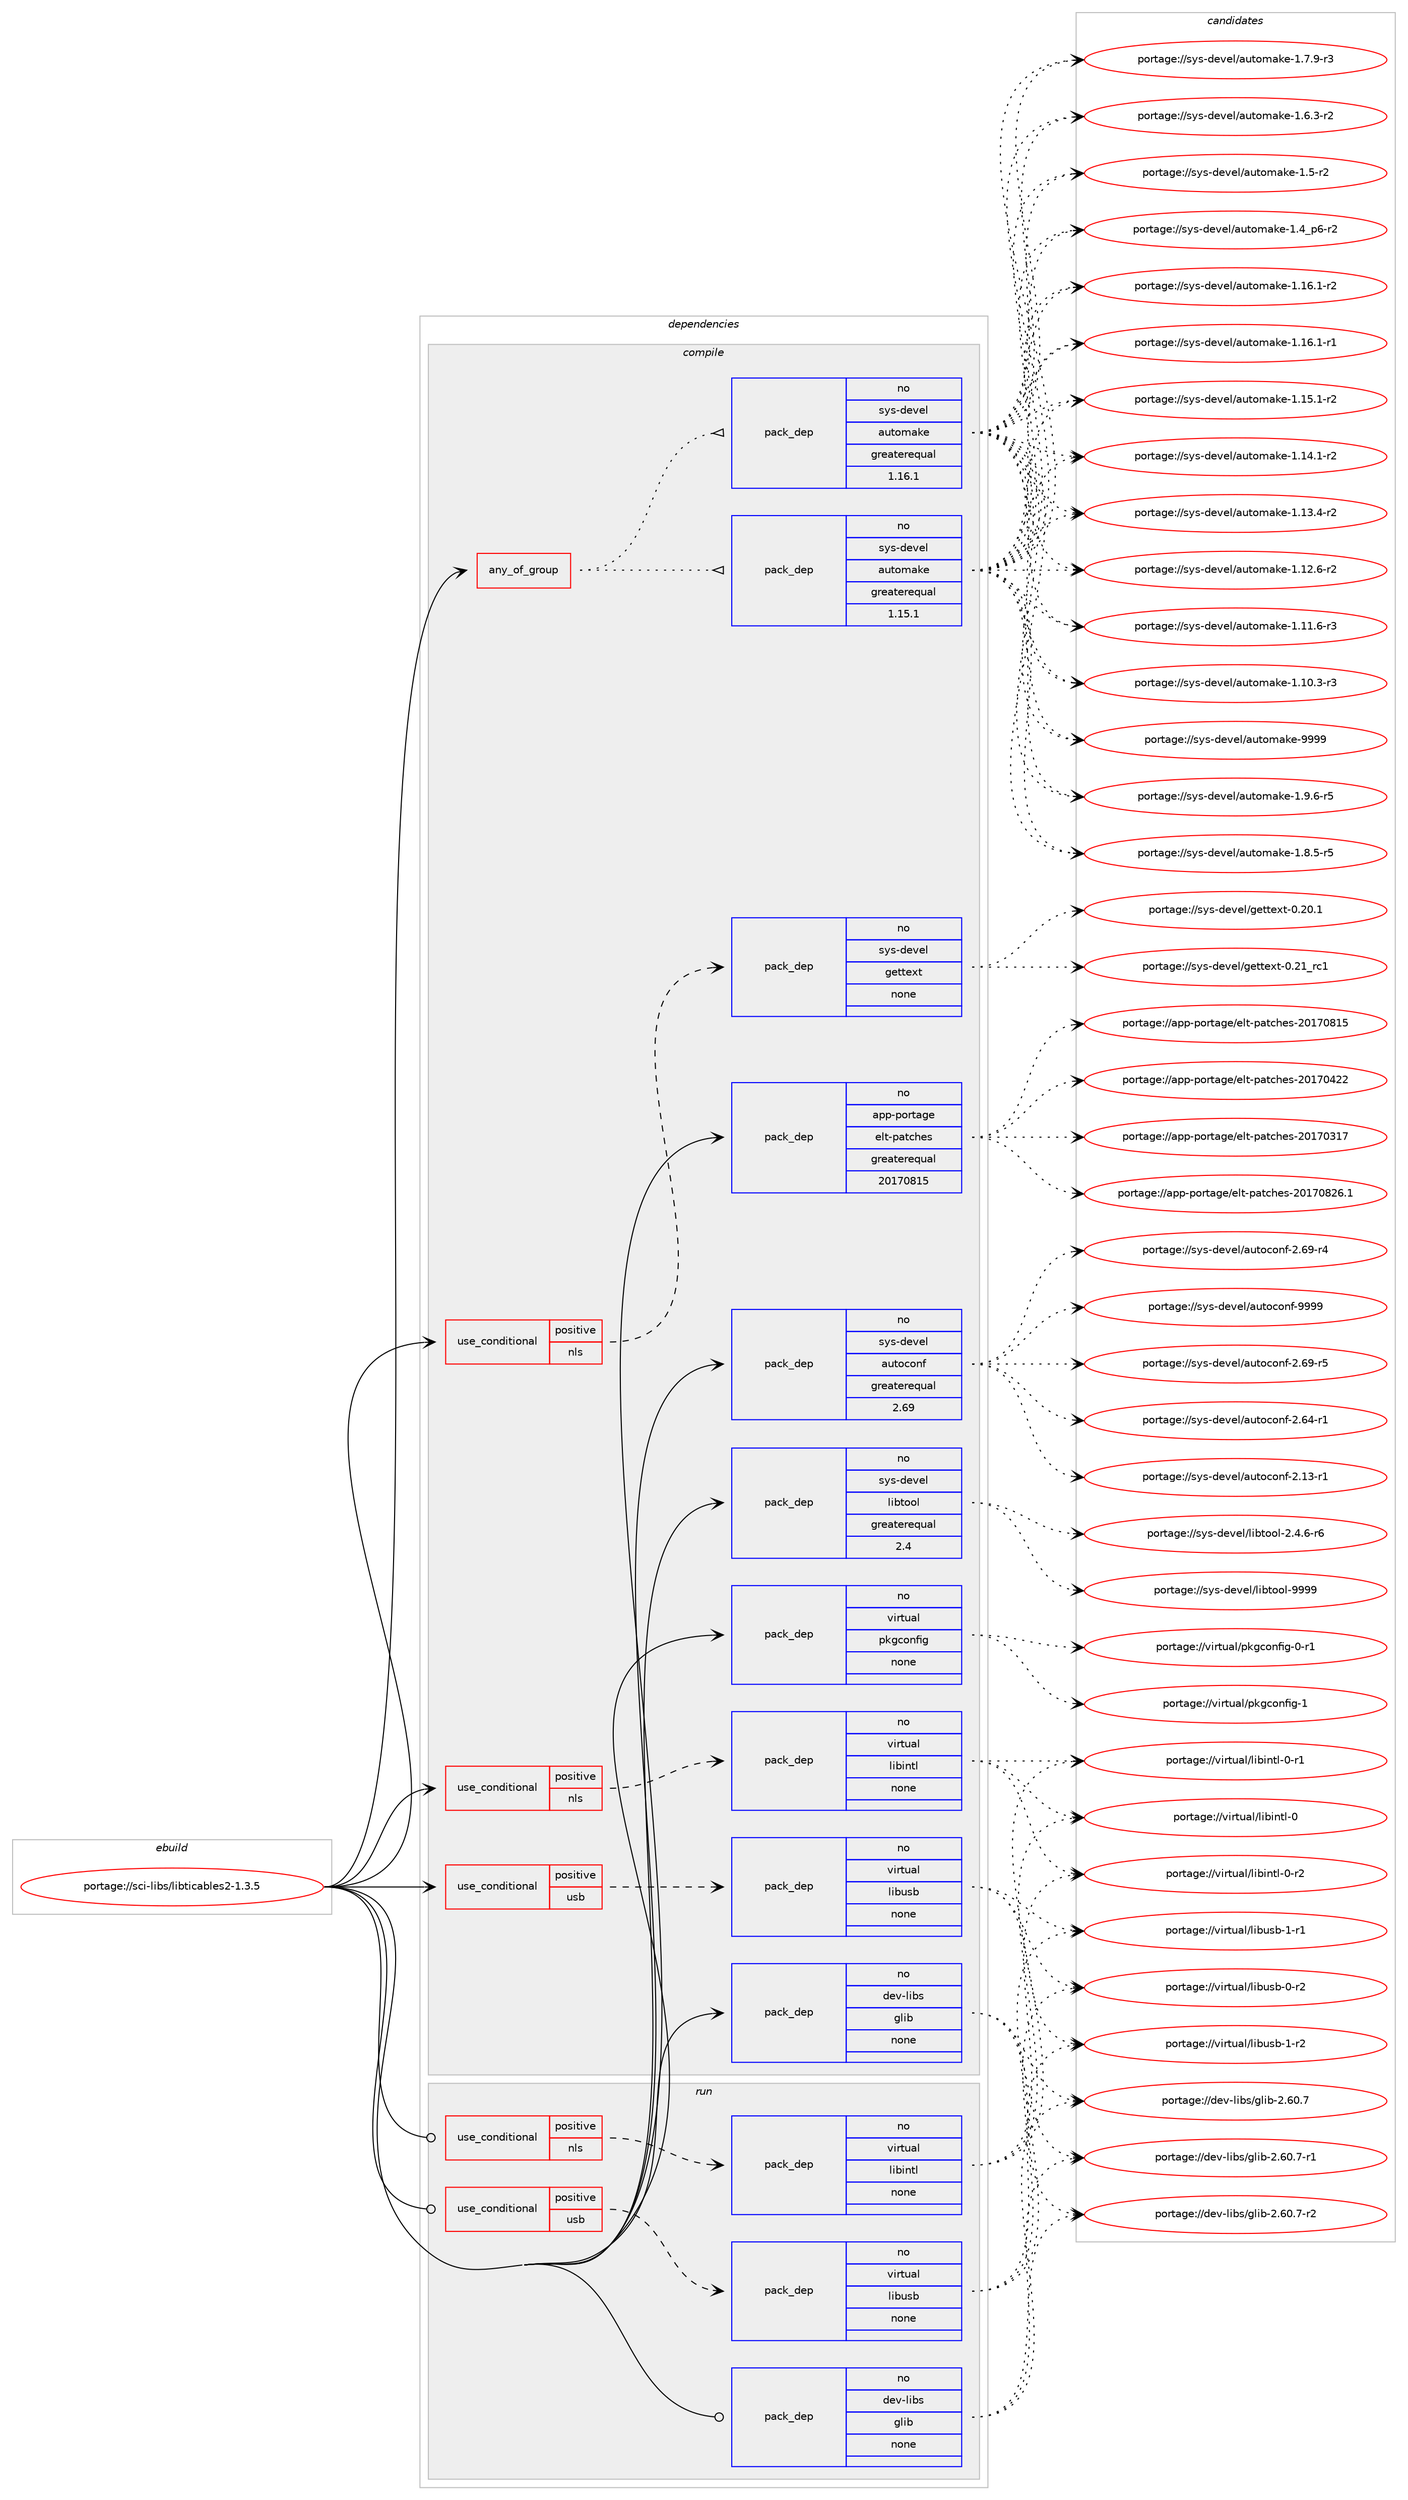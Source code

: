 digraph prolog {

# *************
# Graph options
# *************

newrank=true;
concentrate=true;
compound=true;
graph [rankdir=LR,fontname=Helvetica,fontsize=10,ranksep=1.5];#, ranksep=2.5, nodesep=0.2];
edge  [arrowhead=vee];
node  [fontname=Helvetica,fontsize=10];

# **********
# The ebuild
# **********

subgraph cluster_leftcol {
color=gray;
rank=same;
label=<<i>ebuild</i>>;
id [label="portage://sci-libs/libticables2-1.3.5", color=red, width=4, href="../sci-libs/libticables2-1.3.5.svg"];
}

# ****************
# The dependencies
# ****************

subgraph cluster_midcol {
color=gray;
label=<<i>dependencies</i>>;
subgraph cluster_compile {
fillcolor="#eeeeee";
style=filled;
label=<<i>compile</i>>;
subgraph any1150 {
dependency56383 [label=<<TABLE BORDER="0" CELLBORDER="1" CELLSPACING="0" CELLPADDING="4"><TR><TD CELLPADDING="10">any_of_group</TD></TR></TABLE>>, shape=none, color=red];subgraph pack43200 {
dependency56384 [label=<<TABLE BORDER="0" CELLBORDER="1" CELLSPACING="0" CELLPADDING="4" WIDTH="220"><TR><TD ROWSPAN="6" CELLPADDING="30">pack_dep</TD></TR><TR><TD WIDTH="110">no</TD></TR><TR><TD>sys-devel</TD></TR><TR><TD>automake</TD></TR><TR><TD>greaterequal</TD></TR><TR><TD>1.16.1</TD></TR></TABLE>>, shape=none, color=blue];
}
dependency56383:e -> dependency56384:w [weight=20,style="dotted",arrowhead="oinv"];
subgraph pack43201 {
dependency56385 [label=<<TABLE BORDER="0" CELLBORDER="1" CELLSPACING="0" CELLPADDING="4" WIDTH="220"><TR><TD ROWSPAN="6" CELLPADDING="30">pack_dep</TD></TR><TR><TD WIDTH="110">no</TD></TR><TR><TD>sys-devel</TD></TR><TR><TD>automake</TD></TR><TR><TD>greaterequal</TD></TR><TR><TD>1.15.1</TD></TR></TABLE>>, shape=none, color=blue];
}
dependency56383:e -> dependency56385:w [weight=20,style="dotted",arrowhead="oinv"];
}
id:e -> dependency56383:w [weight=20,style="solid",arrowhead="vee"];
subgraph cond11985 {
dependency56386 [label=<<TABLE BORDER="0" CELLBORDER="1" CELLSPACING="0" CELLPADDING="4"><TR><TD ROWSPAN="3" CELLPADDING="10">use_conditional</TD></TR><TR><TD>positive</TD></TR><TR><TD>nls</TD></TR></TABLE>>, shape=none, color=red];
subgraph pack43202 {
dependency56387 [label=<<TABLE BORDER="0" CELLBORDER="1" CELLSPACING="0" CELLPADDING="4" WIDTH="220"><TR><TD ROWSPAN="6" CELLPADDING="30">pack_dep</TD></TR><TR><TD WIDTH="110">no</TD></TR><TR><TD>sys-devel</TD></TR><TR><TD>gettext</TD></TR><TR><TD>none</TD></TR><TR><TD></TD></TR></TABLE>>, shape=none, color=blue];
}
dependency56386:e -> dependency56387:w [weight=20,style="dashed",arrowhead="vee"];
}
id:e -> dependency56386:w [weight=20,style="solid",arrowhead="vee"];
subgraph cond11986 {
dependency56388 [label=<<TABLE BORDER="0" CELLBORDER="1" CELLSPACING="0" CELLPADDING="4"><TR><TD ROWSPAN="3" CELLPADDING="10">use_conditional</TD></TR><TR><TD>positive</TD></TR><TR><TD>nls</TD></TR></TABLE>>, shape=none, color=red];
subgraph pack43203 {
dependency56389 [label=<<TABLE BORDER="0" CELLBORDER="1" CELLSPACING="0" CELLPADDING="4" WIDTH="220"><TR><TD ROWSPAN="6" CELLPADDING="30">pack_dep</TD></TR><TR><TD WIDTH="110">no</TD></TR><TR><TD>virtual</TD></TR><TR><TD>libintl</TD></TR><TR><TD>none</TD></TR><TR><TD></TD></TR></TABLE>>, shape=none, color=blue];
}
dependency56388:e -> dependency56389:w [weight=20,style="dashed",arrowhead="vee"];
}
id:e -> dependency56388:w [weight=20,style="solid",arrowhead="vee"];
subgraph cond11987 {
dependency56390 [label=<<TABLE BORDER="0" CELLBORDER="1" CELLSPACING="0" CELLPADDING="4"><TR><TD ROWSPAN="3" CELLPADDING="10">use_conditional</TD></TR><TR><TD>positive</TD></TR><TR><TD>usb</TD></TR></TABLE>>, shape=none, color=red];
subgraph pack43204 {
dependency56391 [label=<<TABLE BORDER="0" CELLBORDER="1" CELLSPACING="0" CELLPADDING="4" WIDTH="220"><TR><TD ROWSPAN="6" CELLPADDING="30">pack_dep</TD></TR><TR><TD WIDTH="110">no</TD></TR><TR><TD>virtual</TD></TR><TR><TD>libusb</TD></TR><TR><TD>none</TD></TR><TR><TD></TD></TR></TABLE>>, shape=none, color=blue];
}
dependency56390:e -> dependency56391:w [weight=20,style="dashed",arrowhead="vee"];
}
id:e -> dependency56390:w [weight=20,style="solid",arrowhead="vee"];
subgraph pack43205 {
dependency56392 [label=<<TABLE BORDER="0" CELLBORDER="1" CELLSPACING="0" CELLPADDING="4" WIDTH="220"><TR><TD ROWSPAN="6" CELLPADDING="30">pack_dep</TD></TR><TR><TD WIDTH="110">no</TD></TR><TR><TD>app-portage</TD></TR><TR><TD>elt-patches</TD></TR><TR><TD>greaterequal</TD></TR><TR><TD>20170815</TD></TR></TABLE>>, shape=none, color=blue];
}
id:e -> dependency56392:w [weight=20,style="solid",arrowhead="vee"];
subgraph pack43206 {
dependency56393 [label=<<TABLE BORDER="0" CELLBORDER="1" CELLSPACING="0" CELLPADDING="4" WIDTH="220"><TR><TD ROWSPAN="6" CELLPADDING="30">pack_dep</TD></TR><TR><TD WIDTH="110">no</TD></TR><TR><TD>dev-libs</TD></TR><TR><TD>glib</TD></TR><TR><TD>none</TD></TR><TR><TD></TD></TR></TABLE>>, shape=none, color=blue];
}
id:e -> dependency56393:w [weight=20,style="solid",arrowhead="vee"];
subgraph pack43207 {
dependency56394 [label=<<TABLE BORDER="0" CELLBORDER="1" CELLSPACING="0" CELLPADDING="4" WIDTH="220"><TR><TD ROWSPAN="6" CELLPADDING="30">pack_dep</TD></TR><TR><TD WIDTH="110">no</TD></TR><TR><TD>sys-devel</TD></TR><TR><TD>autoconf</TD></TR><TR><TD>greaterequal</TD></TR><TR><TD>2.69</TD></TR></TABLE>>, shape=none, color=blue];
}
id:e -> dependency56394:w [weight=20,style="solid",arrowhead="vee"];
subgraph pack43208 {
dependency56395 [label=<<TABLE BORDER="0" CELLBORDER="1" CELLSPACING="0" CELLPADDING="4" WIDTH="220"><TR><TD ROWSPAN="6" CELLPADDING="30">pack_dep</TD></TR><TR><TD WIDTH="110">no</TD></TR><TR><TD>sys-devel</TD></TR><TR><TD>libtool</TD></TR><TR><TD>greaterequal</TD></TR><TR><TD>2.4</TD></TR></TABLE>>, shape=none, color=blue];
}
id:e -> dependency56395:w [weight=20,style="solid",arrowhead="vee"];
subgraph pack43209 {
dependency56396 [label=<<TABLE BORDER="0" CELLBORDER="1" CELLSPACING="0" CELLPADDING="4" WIDTH="220"><TR><TD ROWSPAN="6" CELLPADDING="30">pack_dep</TD></TR><TR><TD WIDTH="110">no</TD></TR><TR><TD>virtual</TD></TR><TR><TD>pkgconfig</TD></TR><TR><TD>none</TD></TR><TR><TD></TD></TR></TABLE>>, shape=none, color=blue];
}
id:e -> dependency56396:w [weight=20,style="solid",arrowhead="vee"];
}
subgraph cluster_compileandrun {
fillcolor="#eeeeee";
style=filled;
label=<<i>compile and run</i>>;
}
subgraph cluster_run {
fillcolor="#eeeeee";
style=filled;
label=<<i>run</i>>;
subgraph cond11988 {
dependency56397 [label=<<TABLE BORDER="0" CELLBORDER="1" CELLSPACING="0" CELLPADDING="4"><TR><TD ROWSPAN="3" CELLPADDING="10">use_conditional</TD></TR><TR><TD>positive</TD></TR><TR><TD>nls</TD></TR></TABLE>>, shape=none, color=red];
subgraph pack43210 {
dependency56398 [label=<<TABLE BORDER="0" CELLBORDER="1" CELLSPACING="0" CELLPADDING="4" WIDTH="220"><TR><TD ROWSPAN="6" CELLPADDING="30">pack_dep</TD></TR><TR><TD WIDTH="110">no</TD></TR><TR><TD>virtual</TD></TR><TR><TD>libintl</TD></TR><TR><TD>none</TD></TR><TR><TD></TD></TR></TABLE>>, shape=none, color=blue];
}
dependency56397:e -> dependency56398:w [weight=20,style="dashed",arrowhead="vee"];
}
id:e -> dependency56397:w [weight=20,style="solid",arrowhead="odot"];
subgraph cond11989 {
dependency56399 [label=<<TABLE BORDER="0" CELLBORDER="1" CELLSPACING="0" CELLPADDING="4"><TR><TD ROWSPAN="3" CELLPADDING="10">use_conditional</TD></TR><TR><TD>positive</TD></TR><TR><TD>usb</TD></TR></TABLE>>, shape=none, color=red];
subgraph pack43211 {
dependency56400 [label=<<TABLE BORDER="0" CELLBORDER="1" CELLSPACING="0" CELLPADDING="4" WIDTH="220"><TR><TD ROWSPAN="6" CELLPADDING="30">pack_dep</TD></TR><TR><TD WIDTH="110">no</TD></TR><TR><TD>virtual</TD></TR><TR><TD>libusb</TD></TR><TR><TD>none</TD></TR><TR><TD></TD></TR></TABLE>>, shape=none, color=blue];
}
dependency56399:e -> dependency56400:w [weight=20,style="dashed",arrowhead="vee"];
}
id:e -> dependency56399:w [weight=20,style="solid",arrowhead="odot"];
subgraph pack43212 {
dependency56401 [label=<<TABLE BORDER="0" CELLBORDER="1" CELLSPACING="0" CELLPADDING="4" WIDTH="220"><TR><TD ROWSPAN="6" CELLPADDING="30">pack_dep</TD></TR><TR><TD WIDTH="110">no</TD></TR><TR><TD>dev-libs</TD></TR><TR><TD>glib</TD></TR><TR><TD>none</TD></TR><TR><TD></TD></TR></TABLE>>, shape=none, color=blue];
}
id:e -> dependency56401:w [weight=20,style="solid",arrowhead="odot"];
}
}

# **************
# The candidates
# **************

subgraph cluster_choices {
rank=same;
color=gray;
label=<<i>candidates</i>>;

subgraph choice43200 {
color=black;
nodesep=1;
choice115121115451001011181011084797117116111109971071014557575757 [label="portage://sys-devel/automake-9999", color=red, width=4,href="../sys-devel/automake-9999.svg"];
choice115121115451001011181011084797117116111109971071014549465746544511453 [label="portage://sys-devel/automake-1.9.6-r5", color=red, width=4,href="../sys-devel/automake-1.9.6-r5.svg"];
choice115121115451001011181011084797117116111109971071014549465646534511453 [label="portage://sys-devel/automake-1.8.5-r5", color=red, width=4,href="../sys-devel/automake-1.8.5-r5.svg"];
choice115121115451001011181011084797117116111109971071014549465546574511451 [label="portage://sys-devel/automake-1.7.9-r3", color=red, width=4,href="../sys-devel/automake-1.7.9-r3.svg"];
choice115121115451001011181011084797117116111109971071014549465446514511450 [label="portage://sys-devel/automake-1.6.3-r2", color=red, width=4,href="../sys-devel/automake-1.6.3-r2.svg"];
choice11512111545100101118101108479711711611110997107101454946534511450 [label="portage://sys-devel/automake-1.5-r2", color=red, width=4,href="../sys-devel/automake-1.5-r2.svg"];
choice115121115451001011181011084797117116111109971071014549465295112544511450 [label="portage://sys-devel/automake-1.4_p6-r2", color=red, width=4,href="../sys-devel/automake-1.4_p6-r2.svg"];
choice11512111545100101118101108479711711611110997107101454946495446494511450 [label="portage://sys-devel/automake-1.16.1-r2", color=red, width=4,href="../sys-devel/automake-1.16.1-r2.svg"];
choice11512111545100101118101108479711711611110997107101454946495446494511449 [label="portage://sys-devel/automake-1.16.1-r1", color=red, width=4,href="../sys-devel/automake-1.16.1-r1.svg"];
choice11512111545100101118101108479711711611110997107101454946495346494511450 [label="portage://sys-devel/automake-1.15.1-r2", color=red, width=4,href="../sys-devel/automake-1.15.1-r2.svg"];
choice11512111545100101118101108479711711611110997107101454946495246494511450 [label="portage://sys-devel/automake-1.14.1-r2", color=red, width=4,href="../sys-devel/automake-1.14.1-r2.svg"];
choice11512111545100101118101108479711711611110997107101454946495146524511450 [label="portage://sys-devel/automake-1.13.4-r2", color=red, width=4,href="../sys-devel/automake-1.13.4-r2.svg"];
choice11512111545100101118101108479711711611110997107101454946495046544511450 [label="portage://sys-devel/automake-1.12.6-r2", color=red, width=4,href="../sys-devel/automake-1.12.6-r2.svg"];
choice11512111545100101118101108479711711611110997107101454946494946544511451 [label="portage://sys-devel/automake-1.11.6-r3", color=red, width=4,href="../sys-devel/automake-1.11.6-r3.svg"];
choice11512111545100101118101108479711711611110997107101454946494846514511451 [label="portage://sys-devel/automake-1.10.3-r3", color=red, width=4,href="../sys-devel/automake-1.10.3-r3.svg"];
dependency56384:e -> choice115121115451001011181011084797117116111109971071014557575757:w [style=dotted,weight="100"];
dependency56384:e -> choice115121115451001011181011084797117116111109971071014549465746544511453:w [style=dotted,weight="100"];
dependency56384:e -> choice115121115451001011181011084797117116111109971071014549465646534511453:w [style=dotted,weight="100"];
dependency56384:e -> choice115121115451001011181011084797117116111109971071014549465546574511451:w [style=dotted,weight="100"];
dependency56384:e -> choice115121115451001011181011084797117116111109971071014549465446514511450:w [style=dotted,weight="100"];
dependency56384:e -> choice11512111545100101118101108479711711611110997107101454946534511450:w [style=dotted,weight="100"];
dependency56384:e -> choice115121115451001011181011084797117116111109971071014549465295112544511450:w [style=dotted,weight="100"];
dependency56384:e -> choice11512111545100101118101108479711711611110997107101454946495446494511450:w [style=dotted,weight="100"];
dependency56384:e -> choice11512111545100101118101108479711711611110997107101454946495446494511449:w [style=dotted,weight="100"];
dependency56384:e -> choice11512111545100101118101108479711711611110997107101454946495346494511450:w [style=dotted,weight="100"];
dependency56384:e -> choice11512111545100101118101108479711711611110997107101454946495246494511450:w [style=dotted,weight="100"];
dependency56384:e -> choice11512111545100101118101108479711711611110997107101454946495146524511450:w [style=dotted,weight="100"];
dependency56384:e -> choice11512111545100101118101108479711711611110997107101454946495046544511450:w [style=dotted,weight="100"];
dependency56384:e -> choice11512111545100101118101108479711711611110997107101454946494946544511451:w [style=dotted,weight="100"];
dependency56384:e -> choice11512111545100101118101108479711711611110997107101454946494846514511451:w [style=dotted,weight="100"];
}
subgraph choice43201 {
color=black;
nodesep=1;
choice115121115451001011181011084797117116111109971071014557575757 [label="portage://sys-devel/automake-9999", color=red, width=4,href="../sys-devel/automake-9999.svg"];
choice115121115451001011181011084797117116111109971071014549465746544511453 [label="portage://sys-devel/automake-1.9.6-r5", color=red, width=4,href="../sys-devel/automake-1.9.6-r5.svg"];
choice115121115451001011181011084797117116111109971071014549465646534511453 [label="portage://sys-devel/automake-1.8.5-r5", color=red, width=4,href="../sys-devel/automake-1.8.5-r5.svg"];
choice115121115451001011181011084797117116111109971071014549465546574511451 [label="portage://sys-devel/automake-1.7.9-r3", color=red, width=4,href="../sys-devel/automake-1.7.9-r3.svg"];
choice115121115451001011181011084797117116111109971071014549465446514511450 [label="portage://sys-devel/automake-1.6.3-r2", color=red, width=4,href="../sys-devel/automake-1.6.3-r2.svg"];
choice11512111545100101118101108479711711611110997107101454946534511450 [label="portage://sys-devel/automake-1.5-r2", color=red, width=4,href="../sys-devel/automake-1.5-r2.svg"];
choice115121115451001011181011084797117116111109971071014549465295112544511450 [label="portage://sys-devel/automake-1.4_p6-r2", color=red, width=4,href="../sys-devel/automake-1.4_p6-r2.svg"];
choice11512111545100101118101108479711711611110997107101454946495446494511450 [label="portage://sys-devel/automake-1.16.1-r2", color=red, width=4,href="../sys-devel/automake-1.16.1-r2.svg"];
choice11512111545100101118101108479711711611110997107101454946495446494511449 [label="portage://sys-devel/automake-1.16.1-r1", color=red, width=4,href="../sys-devel/automake-1.16.1-r1.svg"];
choice11512111545100101118101108479711711611110997107101454946495346494511450 [label="portage://sys-devel/automake-1.15.1-r2", color=red, width=4,href="../sys-devel/automake-1.15.1-r2.svg"];
choice11512111545100101118101108479711711611110997107101454946495246494511450 [label="portage://sys-devel/automake-1.14.1-r2", color=red, width=4,href="../sys-devel/automake-1.14.1-r2.svg"];
choice11512111545100101118101108479711711611110997107101454946495146524511450 [label="portage://sys-devel/automake-1.13.4-r2", color=red, width=4,href="../sys-devel/automake-1.13.4-r2.svg"];
choice11512111545100101118101108479711711611110997107101454946495046544511450 [label="portage://sys-devel/automake-1.12.6-r2", color=red, width=4,href="../sys-devel/automake-1.12.6-r2.svg"];
choice11512111545100101118101108479711711611110997107101454946494946544511451 [label="portage://sys-devel/automake-1.11.6-r3", color=red, width=4,href="../sys-devel/automake-1.11.6-r3.svg"];
choice11512111545100101118101108479711711611110997107101454946494846514511451 [label="portage://sys-devel/automake-1.10.3-r3", color=red, width=4,href="../sys-devel/automake-1.10.3-r3.svg"];
dependency56385:e -> choice115121115451001011181011084797117116111109971071014557575757:w [style=dotted,weight="100"];
dependency56385:e -> choice115121115451001011181011084797117116111109971071014549465746544511453:w [style=dotted,weight="100"];
dependency56385:e -> choice115121115451001011181011084797117116111109971071014549465646534511453:w [style=dotted,weight="100"];
dependency56385:e -> choice115121115451001011181011084797117116111109971071014549465546574511451:w [style=dotted,weight="100"];
dependency56385:e -> choice115121115451001011181011084797117116111109971071014549465446514511450:w [style=dotted,weight="100"];
dependency56385:e -> choice11512111545100101118101108479711711611110997107101454946534511450:w [style=dotted,weight="100"];
dependency56385:e -> choice115121115451001011181011084797117116111109971071014549465295112544511450:w [style=dotted,weight="100"];
dependency56385:e -> choice11512111545100101118101108479711711611110997107101454946495446494511450:w [style=dotted,weight="100"];
dependency56385:e -> choice11512111545100101118101108479711711611110997107101454946495446494511449:w [style=dotted,weight="100"];
dependency56385:e -> choice11512111545100101118101108479711711611110997107101454946495346494511450:w [style=dotted,weight="100"];
dependency56385:e -> choice11512111545100101118101108479711711611110997107101454946495246494511450:w [style=dotted,weight="100"];
dependency56385:e -> choice11512111545100101118101108479711711611110997107101454946495146524511450:w [style=dotted,weight="100"];
dependency56385:e -> choice11512111545100101118101108479711711611110997107101454946495046544511450:w [style=dotted,weight="100"];
dependency56385:e -> choice11512111545100101118101108479711711611110997107101454946494946544511451:w [style=dotted,weight="100"];
dependency56385:e -> choice11512111545100101118101108479711711611110997107101454946494846514511451:w [style=dotted,weight="100"];
}
subgraph choice43202 {
color=black;
nodesep=1;
choice11512111545100101118101108471031011161161011201164548465049951149949 [label="portage://sys-devel/gettext-0.21_rc1", color=red, width=4,href="../sys-devel/gettext-0.21_rc1.svg"];
choice115121115451001011181011084710310111611610112011645484650484649 [label="portage://sys-devel/gettext-0.20.1", color=red, width=4,href="../sys-devel/gettext-0.20.1.svg"];
dependency56387:e -> choice11512111545100101118101108471031011161161011201164548465049951149949:w [style=dotted,weight="100"];
dependency56387:e -> choice115121115451001011181011084710310111611610112011645484650484649:w [style=dotted,weight="100"];
}
subgraph choice43203 {
color=black;
nodesep=1;
choice11810511411611797108471081059810511011610845484511450 [label="portage://virtual/libintl-0-r2", color=red, width=4,href="../virtual/libintl-0-r2.svg"];
choice11810511411611797108471081059810511011610845484511449 [label="portage://virtual/libintl-0-r1", color=red, width=4,href="../virtual/libintl-0-r1.svg"];
choice1181051141161179710847108105981051101161084548 [label="portage://virtual/libintl-0", color=red, width=4,href="../virtual/libintl-0.svg"];
dependency56389:e -> choice11810511411611797108471081059810511011610845484511450:w [style=dotted,weight="100"];
dependency56389:e -> choice11810511411611797108471081059810511011610845484511449:w [style=dotted,weight="100"];
dependency56389:e -> choice1181051141161179710847108105981051101161084548:w [style=dotted,weight="100"];
}
subgraph choice43204 {
color=black;
nodesep=1;
choice1181051141161179710847108105981171159845494511450 [label="portage://virtual/libusb-1-r2", color=red, width=4,href="../virtual/libusb-1-r2.svg"];
choice1181051141161179710847108105981171159845494511449 [label="portage://virtual/libusb-1-r1", color=red, width=4,href="../virtual/libusb-1-r1.svg"];
choice1181051141161179710847108105981171159845484511450 [label="portage://virtual/libusb-0-r2", color=red, width=4,href="../virtual/libusb-0-r2.svg"];
dependency56391:e -> choice1181051141161179710847108105981171159845494511450:w [style=dotted,weight="100"];
dependency56391:e -> choice1181051141161179710847108105981171159845494511449:w [style=dotted,weight="100"];
dependency56391:e -> choice1181051141161179710847108105981171159845484511450:w [style=dotted,weight="100"];
}
subgraph choice43205 {
color=black;
nodesep=1;
choice971121124511211111411697103101471011081164511297116991041011154550484955485650544649 [label="portage://app-portage/elt-patches-20170826.1", color=red, width=4,href="../app-portage/elt-patches-20170826.1.svg"];
choice97112112451121111141169710310147101108116451129711699104101115455048495548564953 [label="portage://app-portage/elt-patches-20170815", color=red, width=4,href="../app-portage/elt-patches-20170815.svg"];
choice97112112451121111141169710310147101108116451129711699104101115455048495548525050 [label="portage://app-portage/elt-patches-20170422", color=red, width=4,href="../app-portage/elt-patches-20170422.svg"];
choice97112112451121111141169710310147101108116451129711699104101115455048495548514955 [label="portage://app-portage/elt-patches-20170317", color=red, width=4,href="../app-portage/elt-patches-20170317.svg"];
dependency56392:e -> choice971121124511211111411697103101471011081164511297116991041011154550484955485650544649:w [style=dotted,weight="100"];
dependency56392:e -> choice97112112451121111141169710310147101108116451129711699104101115455048495548564953:w [style=dotted,weight="100"];
dependency56392:e -> choice97112112451121111141169710310147101108116451129711699104101115455048495548525050:w [style=dotted,weight="100"];
dependency56392:e -> choice97112112451121111141169710310147101108116451129711699104101115455048495548514955:w [style=dotted,weight="100"];
}
subgraph choice43206 {
color=black;
nodesep=1;
choice10010111845108105981154710310810598455046544846554511450 [label="portage://dev-libs/glib-2.60.7-r2", color=red, width=4,href="../dev-libs/glib-2.60.7-r2.svg"];
choice10010111845108105981154710310810598455046544846554511449 [label="portage://dev-libs/glib-2.60.7-r1", color=red, width=4,href="../dev-libs/glib-2.60.7-r1.svg"];
choice1001011184510810598115471031081059845504654484655 [label="portage://dev-libs/glib-2.60.7", color=red, width=4,href="../dev-libs/glib-2.60.7.svg"];
dependency56393:e -> choice10010111845108105981154710310810598455046544846554511450:w [style=dotted,weight="100"];
dependency56393:e -> choice10010111845108105981154710310810598455046544846554511449:w [style=dotted,weight="100"];
dependency56393:e -> choice1001011184510810598115471031081059845504654484655:w [style=dotted,weight="100"];
}
subgraph choice43207 {
color=black;
nodesep=1;
choice115121115451001011181011084797117116111991111101024557575757 [label="portage://sys-devel/autoconf-9999", color=red, width=4,href="../sys-devel/autoconf-9999.svg"];
choice1151211154510010111810110847971171161119911111010245504654574511453 [label="portage://sys-devel/autoconf-2.69-r5", color=red, width=4,href="../sys-devel/autoconf-2.69-r5.svg"];
choice1151211154510010111810110847971171161119911111010245504654574511452 [label="portage://sys-devel/autoconf-2.69-r4", color=red, width=4,href="../sys-devel/autoconf-2.69-r4.svg"];
choice1151211154510010111810110847971171161119911111010245504654524511449 [label="portage://sys-devel/autoconf-2.64-r1", color=red, width=4,href="../sys-devel/autoconf-2.64-r1.svg"];
choice1151211154510010111810110847971171161119911111010245504649514511449 [label="portage://sys-devel/autoconf-2.13-r1", color=red, width=4,href="../sys-devel/autoconf-2.13-r1.svg"];
dependency56394:e -> choice115121115451001011181011084797117116111991111101024557575757:w [style=dotted,weight="100"];
dependency56394:e -> choice1151211154510010111810110847971171161119911111010245504654574511453:w [style=dotted,weight="100"];
dependency56394:e -> choice1151211154510010111810110847971171161119911111010245504654574511452:w [style=dotted,weight="100"];
dependency56394:e -> choice1151211154510010111810110847971171161119911111010245504654524511449:w [style=dotted,weight="100"];
dependency56394:e -> choice1151211154510010111810110847971171161119911111010245504649514511449:w [style=dotted,weight="100"];
}
subgraph choice43208 {
color=black;
nodesep=1;
choice1151211154510010111810110847108105981161111111084557575757 [label="portage://sys-devel/libtool-9999", color=red, width=4,href="../sys-devel/libtool-9999.svg"];
choice1151211154510010111810110847108105981161111111084550465246544511454 [label="portage://sys-devel/libtool-2.4.6-r6", color=red, width=4,href="../sys-devel/libtool-2.4.6-r6.svg"];
dependency56395:e -> choice1151211154510010111810110847108105981161111111084557575757:w [style=dotted,weight="100"];
dependency56395:e -> choice1151211154510010111810110847108105981161111111084550465246544511454:w [style=dotted,weight="100"];
}
subgraph choice43209 {
color=black;
nodesep=1;
choice1181051141161179710847112107103991111101021051034549 [label="portage://virtual/pkgconfig-1", color=red, width=4,href="../virtual/pkgconfig-1.svg"];
choice11810511411611797108471121071039911111010210510345484511449 [label="portage://virtual/pkgconfig-0-r1", color=red, width=4,href="../virtual/pkgconfig-0-r1.svg"];
dependency56396:e -> choice1181051141161179710847112107103991111101021051034549:w [style=dotted,weight="100"];
dependency56396:e -> choice11810511411611797108471121071039911111010210510345484511449:w [style=dotted,weight="100"];
}
subgraph choice43210 {
color=black;
nodesep=1;
choice11810511411611797108471081059810511011610845484511450 [label="portage://virtual/libintl-0-r2", color=red, width=4,href="../virtual/libintl-0-r2.svg"];
choice11810511411611797108471081059810511011610845484511449 [label="portage://virtual/libintl-0-r1", color=red, width=4,href="../virtual/libintl-0-r1.svg"];
choice1181051141161179710847108105981051101161084548 [label="portage://virtual/libintl-0", color=red, width=4,href="../virtual/libintl-0.svg"];
dependency56398:e -> choice11810511411611797108471081059810511011610845484511450:w [style=dotted,weight="100"];
dependency56398:e -> choice11810511411611797108471081059810511011610845484511449:w [style=dotted,weight="100"];
dependency56398:e -> choice1181051141161179710847108105981051101161084548:w [style=dotted,weight="100"];
}
subgraph choice43211 {
color=black;
nodesep=1;
choice1181051141161179710847108105981171159845494511450 [label="portage://virtual/libusb-1-r2", color=red, width=4,href="../virtual/libusb-1-r2.svg"];
choice1181051141161179710847108105981171159845494511449 [label="portage://virtual/libusb-1-r1", color=red, width=4,href="../virtual/libusb-1-r1.svg"];
choice1181051141161179710847108105981171159845484511450 [label="portage://virtual/libusb-0-r2", color=red, width=4,href="../virtual/libusb-0-r2.svg"];
dependency56400:e -> choice1181051141161179710847108105981171159845494511450:w [style=dotted,weight="100"];
dependency56400:e -> choice1181051141161179710847108105981171159845494511449:w [style=dotted,weight="100"];
dependency56400:e -> choice1181051141161179710847108105981171159845484511450:w [style=dotted,weight="100"];
}
subgraph choice43212 {
color=black;
nodesep=1;
choice10010111845108105981154710310810598455046544846554511450 [label="portage://dev-libs/glib-2.60.7-r2", color=red, width=4,href="../dev-libs/glib-2.60.7-r2.svg"];
choice10010111845108105981154710310810598455046544846554511449 [label="portage://dev-libs/glib-2.60.7-r1", color=red, width=4,href="../dev-libs/glib-2.60.7-r1.svg"];
choice1001011184510810598115471031081059845504654484655 [label="portage://dev-libs/glib-2.60.7", color=red, width=4,href="../dev-libs/glib-2.60.7.svg"];
dependency56401:e -> choice10010111845108105981154710310810598455046544846554511450:w [style=dotted,weight="100"];
dependency56401:e -> choice10010111845108105981154710310810598455046544846554511449:w [style=dotted,weight="100"];
dependency56401:e -> choice1001011184510810598115471031081059845504654484655:w [style=dotted,weight="100"];
}
}

}
